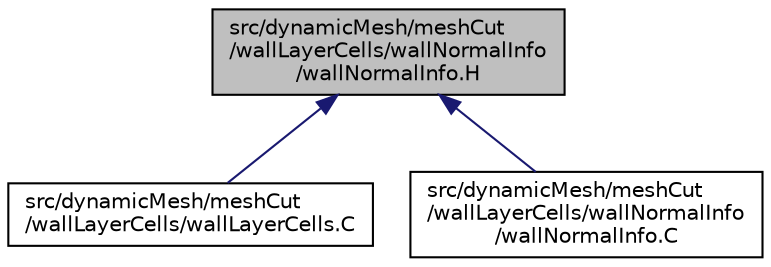 digraph "src/dynamicMesh/meshCut/wallLayerCells/wallNormalInfo/wallNormalInfo.H"
{
  bgcolor="transparent";
  edge [fontname="Helvetica",fontsize="10",labelfontname="Helvetica",labelfontsize="10"];
  node [fontname="Helvetica",fontsize="10",shape=record];
  Node1 [label="src/dynamicMesh/meshCut\l/wallLayerCells/wallNormalInfo\l/wallNormalInfo.H",height=0.2,width=0.4,color="black", fillcolor="grey75", style="filled", fontcolor="black"];
  Node1 -> Node2 [dir="back",color="midnightblue",fontsize="10",style="solid",fontname="Helvetica"];
  Node2 [label="src/dynamicMesh/meshCut\l/wallLayerCells/wallLayerCells.C",height=0.2,width=0.4,color="black",URL="$a04820.html"];
  Node1 -> Node3 [dir="back",color="midnightblue",fontsize="10",style="solid",fontname="Helvetica"];
  Node3 [label="src/dynamicMesh/meshCut\l/wallLayerCells/wallNormalInfo\l/wallNormalInfo.C",height=0.2,width=0.4,color="black",URL="$a04822.html"];
}
